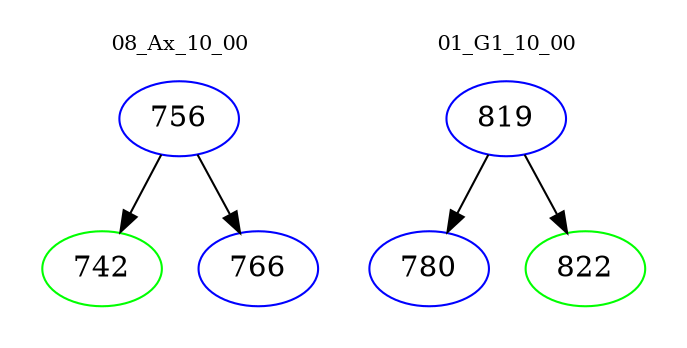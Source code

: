 digraph{
subgraph cluster_0 {
color = white
label = "08_Ax_10_00";
fontsize=10;
T0_756 [label="756", color="blue"]
T0_756 -> T0_742 [color="black"]
T0_742 [label="742", color="green"]
T0_756 -> T0_766 [color="black"]
T0_766 [label="766", color="blue"]
}
subgraph cluster_1 {
color = white
label = "01_G1_10_00";
fontsize=10;
T1_819 [label="819", color="blue"]
T1_819 -> T1_780 [color="black"]
T1_780 [label="780", color="blue"]
T1_819 -> T1_822 [color="black"]
T1_822 [label="822", color="green"]
}
}
